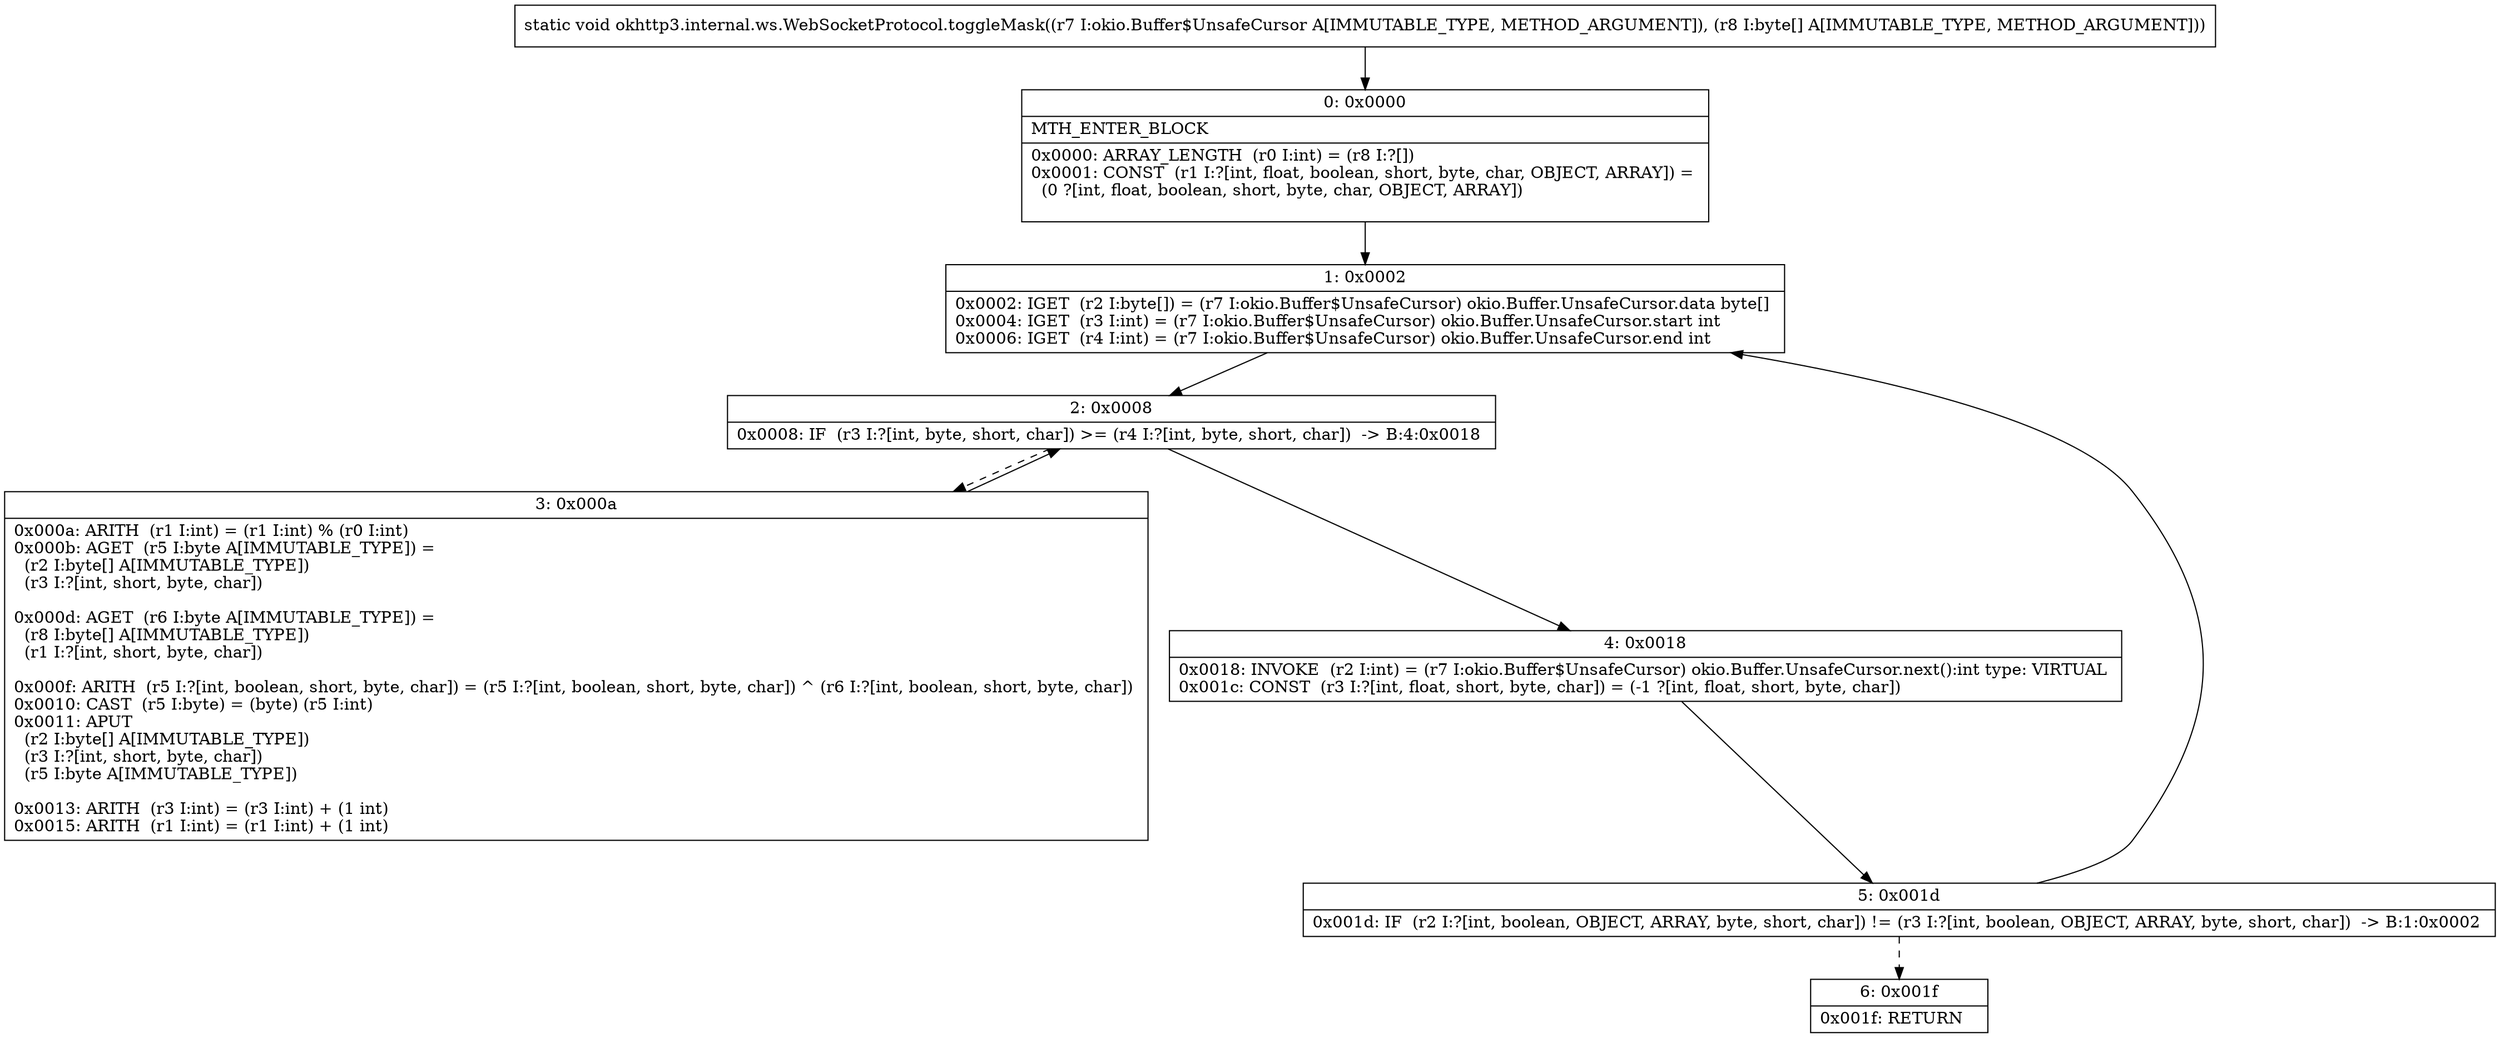 digraph "CFG forokhttp3.internal.ws.WebSocketProtocol.toggleMask(Lokio\/Buffer$UnsafeCursor;[B)V" {
Node_0 [shape=record,label="{0\:\ 0x0000|MTH_ENTER_BLOCK\l|0x0000: ARRAY_LENGTH  (r0 I:int) = (r8 I:?[]) \l0x0001: CONST  (r1 I:?[int, float, boolean, short, byte, char, OBJECT, ARRAY]) = \l  (0 ?[int, float, boolean, short, byte, char, OBJECT, ARRAY])\l \l}"];
Node_1 [shape=record,label="{1\:\ 0x0002|0x0002: IGET  (r2 I:byte[]) = (r7 I:okio.Buffer$UnsafeCursor) okio.Buffer.UnsafeCursor.data byte[] \l0x0004: IGET  (r3 I:int) = (r7 I:okio.Buffer$UnsafeCursor) okio.Buffer.UnsafeCursor.start int \l0x0006: IGET  (r4 I:int) = (r7 I:okio.Buffer$UnsafeCursor) okio.Buffer.UnsafeCursor.end int \l}"];
Node_2 [shape=record,label="{2\:\ 0x0008|0x0008: IF  (r3 I:?[int, byte, short, char]) \>= (r4 I:?[int, byte, short, char])  \-\> B:4:0x0018 \l}"];
Node_3 [shape=record,label="{3\:\ 0x000a|0x000a: ARITH  (r1 I:int) = (r1 I:int) % (r0 I:int) \l0x000b: AGET  (r5 I:byte A[IMMUTABLE_TYPE]) = \l  (r2 I:byte[] A[IMMUTABLE_TYPE])\l  (r3 I:?[int, short, byte, char])\l \l0x000d: AGET  (r6 I:byte A[IMMUTABLE_TYPE]) = \l  (r8 I:byte[] A[IMMUTABLE_TYPE])\l  (r1 I:?[int, short, byte, char])\l \l0x000f: ARITH  (r5 I:?[int, boolean, short, byte, char]) = (r5 I:?[int, boolean, short, byte, char]) ^ (r6 I:?[int, boolean, short, byte, char]) \l0x0010: CAST  (r5 I:byte) = (byte) (r5 I:int) \l0x0011: APUT  \l  (r2 I:byte[] A[IMMUTABLE_TYPE])\l  (r3 I:?[int, short, byte, char])\l  (r5 I:byte A[IMMUTABLE_TYPE])\l \l0x0013: ARITH  (r3 I:int) = (r3 I:int) + (1 int) \l0x0015: ARITH  (r1 I:int) = (r1 I:int) + (1 int) \l}"];
Node_4 [shape=record,label="{4\:\ 0x0018|0x0018: INVOKE  (r2 I:int) = (r7 I:okio.Buffer$UnsafeCursor) okio.Buffer.UnsafeCursor.next():int type: VIRTUAL \l0x001c: CONST  (r3 I:?[int, float, short, byte, char]) = (\-1 ?[int, float, short, byte, char]) \l}"];
Node_5 [shape=record,label="{5\:\ 0x001d|0x001d: IF  (r2 I:?[int, boolean, OBJECT, ARRAY, byte, short, char]) != (r3 I:?[int, boolean, OBJECT, ARRAY, byte, short, char])  \-\> B:1:0x0002 \l}"];
Node_6 [shape=record,label="{6\:\ 0x001f|0x001f: RETURN   \l}"];
MethodNode[shape=record,label="{static void okhttp3.internal.ws.WebSocketProtocol.toggleMask((r7 I:okio.Buffer$UnsafeCursor A[IMMUTABLE_TYPE, METHOD_ARGUMENT]), (r8 I:byte[] A[IMMUTABLE_TYPE, METHOD_ARGUMENT])) }"];
MethodNode -> Node_0;
Node_0 -> Node_1;
Node_1 -> Node_2;
Node_2 -> Node_3[style=dashed];
Node_2 -> Node_4;
Node_3 -> Node_2;
Node_4 -> Node_5;
Node_5 -> Node_1;
Node_5 -> Node_6[style=dashed];
}

